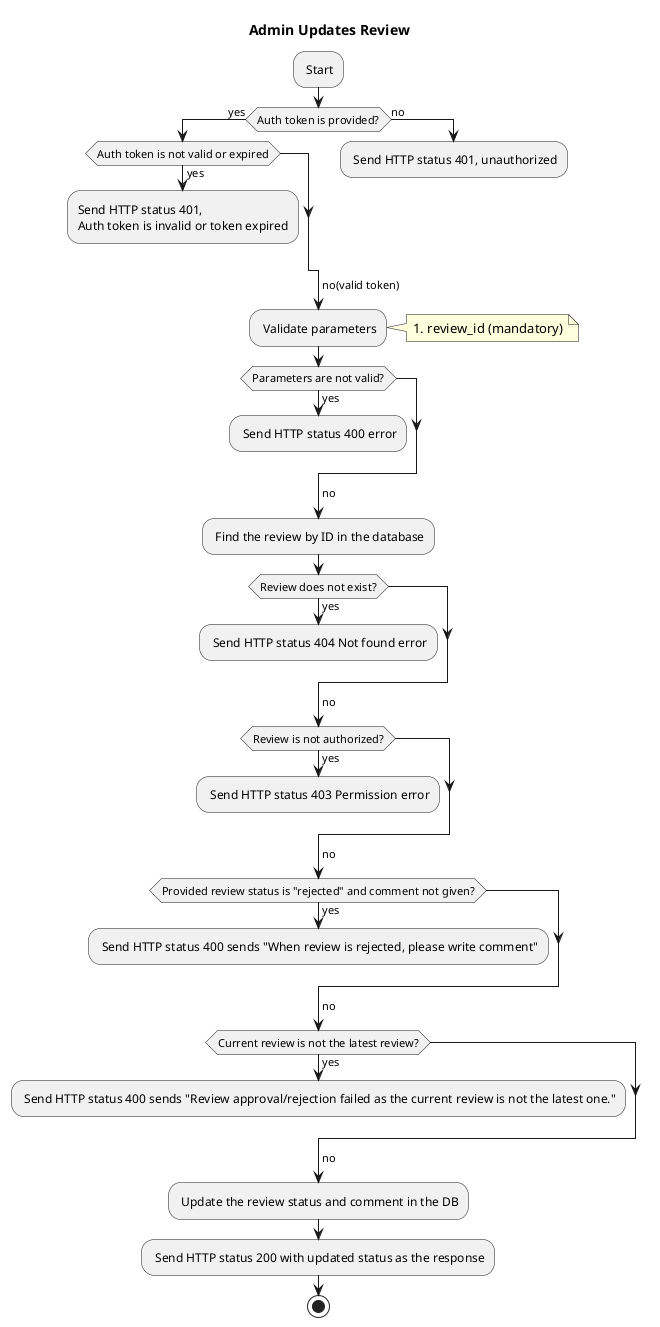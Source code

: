 @startuml admin update review
title Admin Updates Review

: Start;
if (Auth token is provided?) then (yes)
    if (Auth token is not valid or expired) then (yes)
        :Send HTTP status 401,
        Auth token is invalid or token expired;
        kill
    endif
else (no)
    : Send HTTP status 401, unauthorized;
    kill
endif
->no(valid token);
: Validate parameters;
note right
    1. review_id (mandatory)
end note
if (Parameters are not valid?) then (yes)
    : Send HTTP status 400 error;
    kill
endif
->no;
: Find the review by ID in the database;
if (Review does not exist?) then (yes)
    : Send HTTP status 404 Not found error;
    kill
endif
->no;
if (Review is not authorized?) then (yes)
    : Send HTTP status 403 Permission error;
    kill
endif
->no;
if (Provided review status is "rejected" and comment not given?) then (yes)
    : Send HTTP status 400 sends "When review is rejected, please write comment";
    kill
endif
->no;
if (Current review is not the latest review?) then (yes)
    : Send HTTP status 400 sends "Review approval/rejection failed as the current review is not the latest one.";
    kill
endif
->no;
: Update the review status and comment in the DB;
: Send HTTP status 200 with updated status as the response;
stop
@enduml
